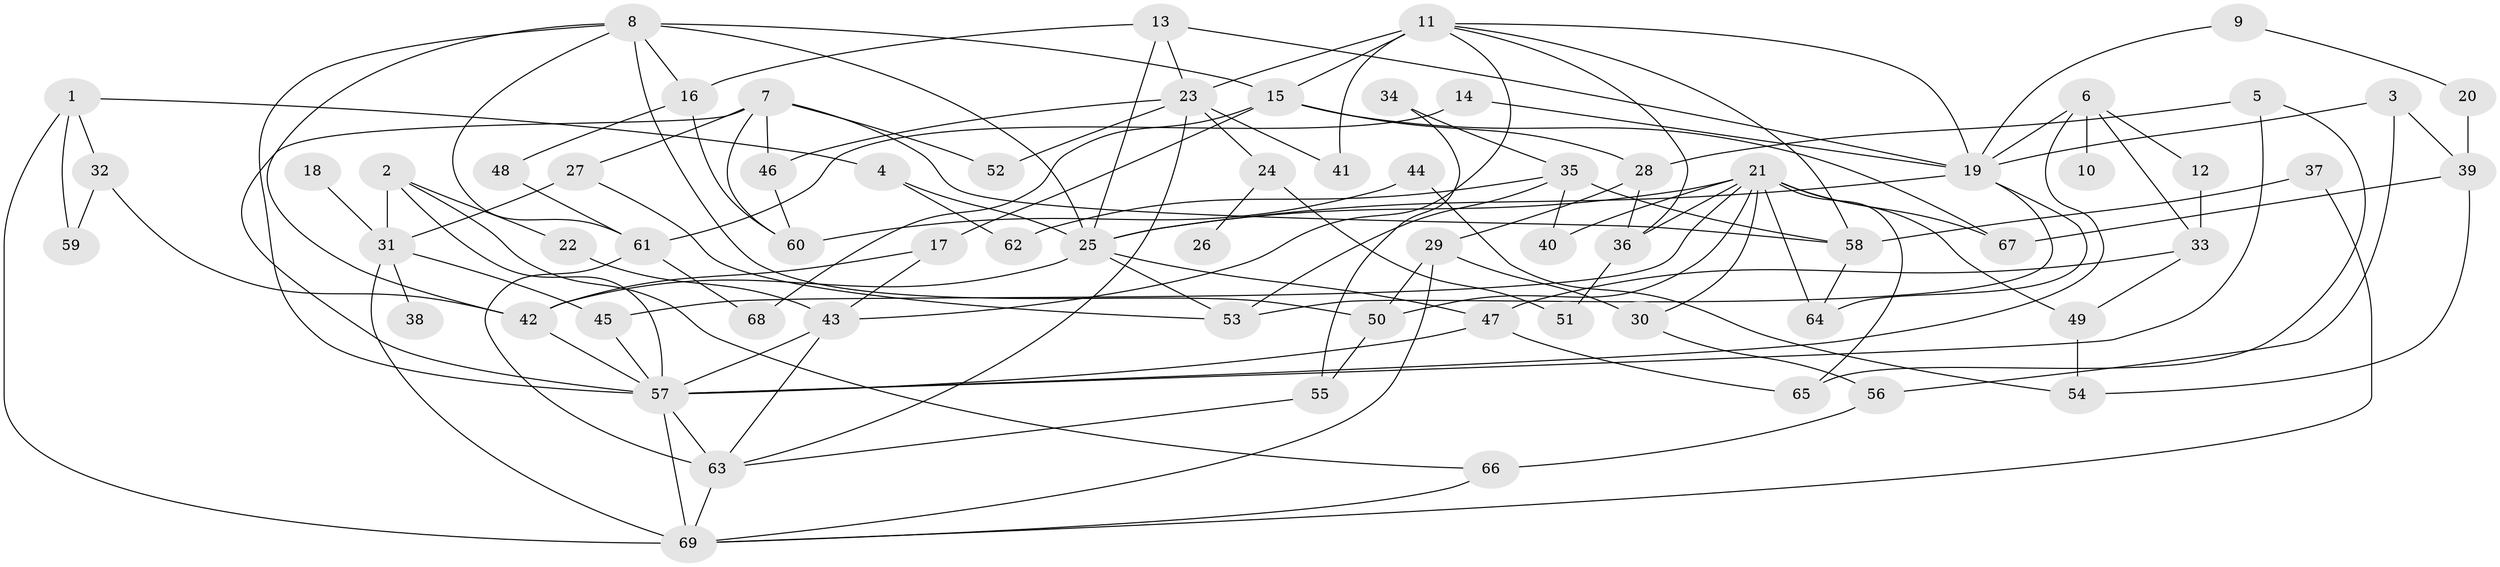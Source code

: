 // original degree distribution, {10: 0.0072992700729927005, 5: 0.11678832116788321, 7: 0.014598540145985401, 4: 0.11678832116788321, 3: 0.27007299270072993, 8: 0.0072992700729927005, 1: 0.18248175182481752, 2: 0.25547445255474455, 6: 0.029197080291970802}
// Generated by graph-tools (version 1.1) at 2025/01/03/09/25 03:01:04]
// undirected, 69 vertices, 131 edges
graph export_dot {
graph [start="1"]
  node [color=gray90,style=filled];
  1;
  2;
  3;
  4;
  5;
  6;
  7;
  8;
  9;
  10;
  11;
  12;
  13;
  14;
  15;
  16;
  17;
  18;
  19;
  20;
  21;
  22;
  23;
  24;
  25;
  26;
  27;
  28;
  29;
  30;
  31;
  32;
  33;
  34;
  35;
  36;
  37;
  38;
  39;
  40;
  41;
  42;
  43;
  44;
  45;
  46;
  47;
  48;
  49;
  50;
  51;
  52;
  53;
  54;
  55;
  56;
  57;
  58;
  59;
  60;
  61;
  62;
  63;
  64;
  65;
  66;
  67;
  68;
  69;
  1 -- 4 [weight=1.0];
  1 -- 32 [weight=1.0];
  1 -- 59 [weight=1.0];
  1 -- 69 [weight=1.0];
  2 -- 22 [weight=1.0];
  2 -- 31 [weight=1.0];
  2 -- 57 [weight=1.0];
  2 -- 66 [weight=1.0];
  3 -- 19 [weight=1.0];
  3 -- 39 [weight=1.0];
  3 -- 56 [weight=1.0];
  4 -- 25 [weight=1.0];
  4 -- 62 [weight=1.0];
  5 -- 28 [weight=1.0];
  5 -- 57 [weight=1.0];
  5 -- 65 [weight=1.0];
  6 -- 10 [weight=1.0];
  6 -- 12 [weight=1.0];
  6 -- 19 [weight=1.0];
  6 -- 33 [weight=1.0];
  6 -- 57 [weight=1.0];
  7 -- 27 [weight=1.0];
  7 -- 46 [weight=1.0];
  7 -- 52 [weight=1.0];
  7 -- 57 [weight=1.0];
  7 -- 58 [weight=1.0];
  7 -- 60 [weight=1.0];
  8 -- 15 [weight=1.0];
  8 -- 16 [weight=1.0];
  8 -- 25 [weight=1.0];
  8 -- 42 [weight=1.0];
  8 -- 50 [weight=1.0];
  8 -- 57 [weight=1.0];
  8 -- 61 [weight=1.0];
  9 -- 19 [weight=1.0];
  9 -- 20 [weight=1.0];
  11 -- 15 [weight=2.0];
  11 -- 19 [weight=1.0];
  11 -- 23 [weight=1.0];
  11 -- 36 [weight=1.0];
  11 -- 41 [weight=1.0];
  11 -- 43 [weight=1.0];
  11 -- 58 [weight=1.0];
  12 -- 33 [weight=2.0];
  13 -- 16 [weight=1.0];
  13 -- 19 [weight=1.0];
  13 -- 23 [weight=1.0];
  13 -- 25 [weight=1.0];
  14 -- 19 [weight=1.0];
  14 -- 61 [weight=1.0];
  15 -- 17 [weight=1.0];
  15 -- 28 [weight=1.0];
  15 -- 67 [weight=1.0];
  15 -- 68 [weight=1.0];
  16 -- 48 [weight=1.0];
  16 -- 60 [weight=1.0];
  17 -- 42 [weight=1.0];
  17 -- 43 [weight=1.0];
  18 -- 31 [weight=1.0];
  19 -- 25 [weight=1.0];
  19 -- 53 [weight=1.0];
  19 -- 64 [weight=1.0];
  20 -- 39 [weight=1.0];
  21 -- 25 [weight=1.0];
  21 -- 30 [weight=1.0];
  21 -- 36 [weight=1.0];
  21 -- 40 [weight=2.0];
  21 -- 45 [weight=1.0];
  21 -- 49 [weight=1.0];
  21 -- 50 [weight=1.0];
  21 -- 64 [weight=1.0];
  21 -- 65 [weight=1.0];
  21 -- 67 [weight=1.0];
  22 -- 43 [weight=1.0];
  23 -- 24 [weight=1.0];
  23 -- 41 [weight=1.0];
  23 -- 46 [weight=1.0];
  23 -- 52 [weight=1.0];
  23 -- 63 [weight=1.0];
  24 -- 26 [weight=1.0];
  24 -- 51 [weight=1.0];
  25 -- 42 [weight=1.0];
  25 -- 47 [weight=1.0];
  25 -- 53 [weight=1.0];
  27 -- 31 [weight=1.0];
  27 -- 53 [weight=1.0];
  28 -- 29 [weight=1.0];
  28 -- 36 [weight=1.0];
  29 -- 30 [weight=1.0];
  29 -- 50 [weight=1.0];
  29 -- 69 [weight=1.0];
  30 -- 56 [weight=1.0];
  31 -- 38 [weight=1.0];
  31 -- 45 [weight=1.0];
  31 -- 69 [weight=1.0];
  32 -- 42 [weight=1.0];
  32 -- 59 [weight=1.0];
  33 -- 47 [weight=1.0];
  33 -- 49 [weight=1.0];
  34 -- 35 [weight=1.0];
  34 -- 55 [weight=1.0];
  35 -- 40 [weight=1.0];
  35 -- 53 [weight=1.0];
  35 -- 58 [weight=1.0];
  35 -- 62 [weight=1.0];
  36 -- 51 [weight=1.0];
  37 -- 58 [weight=1.0];
  37 -- 69 [weight=1.0];
  39 -- 54 [weight=1.0];
  39 -- 67 [weight=1.0];
  42 -- 57 [weight=1.0];
  43 -- 57 [weight=1.0];
  43 -- 63 [weight=1.0];
  44 -- 54 [weight=1.0];
  44 -- 60 [weight=1.0];
  45 -- 57 [weight=1.0];
  46 -- 60 [weight=1.0];
  47 -- 57 [weight=1.0];
  47 -- 65 [weight=1.0];
  48 -- 61 [weight=1.0];
  49 -- 54 [weight=1.0];
  50 -- 55 [weight=1.0];
  55 -- 63 [weight=1.0];
  56 -- 66 [weight=1.0];
  57 -- 63 [weight=1.0];
  57 -- 69 [weight=2.0];
  58 -- 64 [weight=1.0];
  61 -- 63 [weight=1.0];
  61 -- 68 [weight=1.0];
  63 -- 69 [weight=1.0];
  66 -- 69 [weight=1.0];
}
